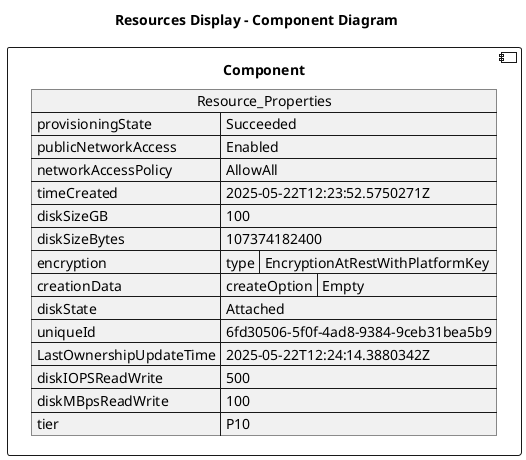 @startuml

title Resources Display - Component Diagram

component Component {

json  Resource_Properties {
  "provisioningState": "Succeeded",
  "publicNetworkAccess": "Enabled",
  "networkAccessPolicy": "AllowAll",
  "timeCreated": "2025-05-22T12:23:52.5750271Z",
  "diskSizeGB": 100,
  "diskSizeBytes": 107374182400,
  "encryption": {
    "type": "EncryptionAtRestWithPlatformKey"
  },
  "creationData": {
    "createOption": "Empty"
  },
  "diskState": "Attached",
  "uniqueId": "6fd30506-5f0f-4ad8-9384-9ceb31bea5b9",
  "LastOwnershipUpdateTime": "2025-05-22T12:24:14.3880342Z",
  "diskIOPSReadWrite": 500,
  "diskMBpsReadWrite": 100,
  "tier": "P10"
}
}
@enduml
